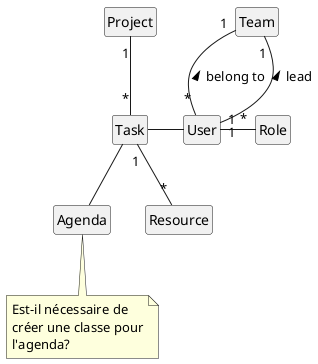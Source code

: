 @startuml

hide empty members
hide circle

class Agenda
note bottom: Est-il nécessaire de\ncréer une classe pour\nl'agenda?
class Task
class Project
class Team
class Resource
class User

Task -- Agenda
Project "1" -- "*" Task
Task "1" -- "*" Resource
Team "1" -- "*" User : < belong to
Team "1" -- "1" User : < lead

Task - User
User "1" - "*" Role

@enduml
